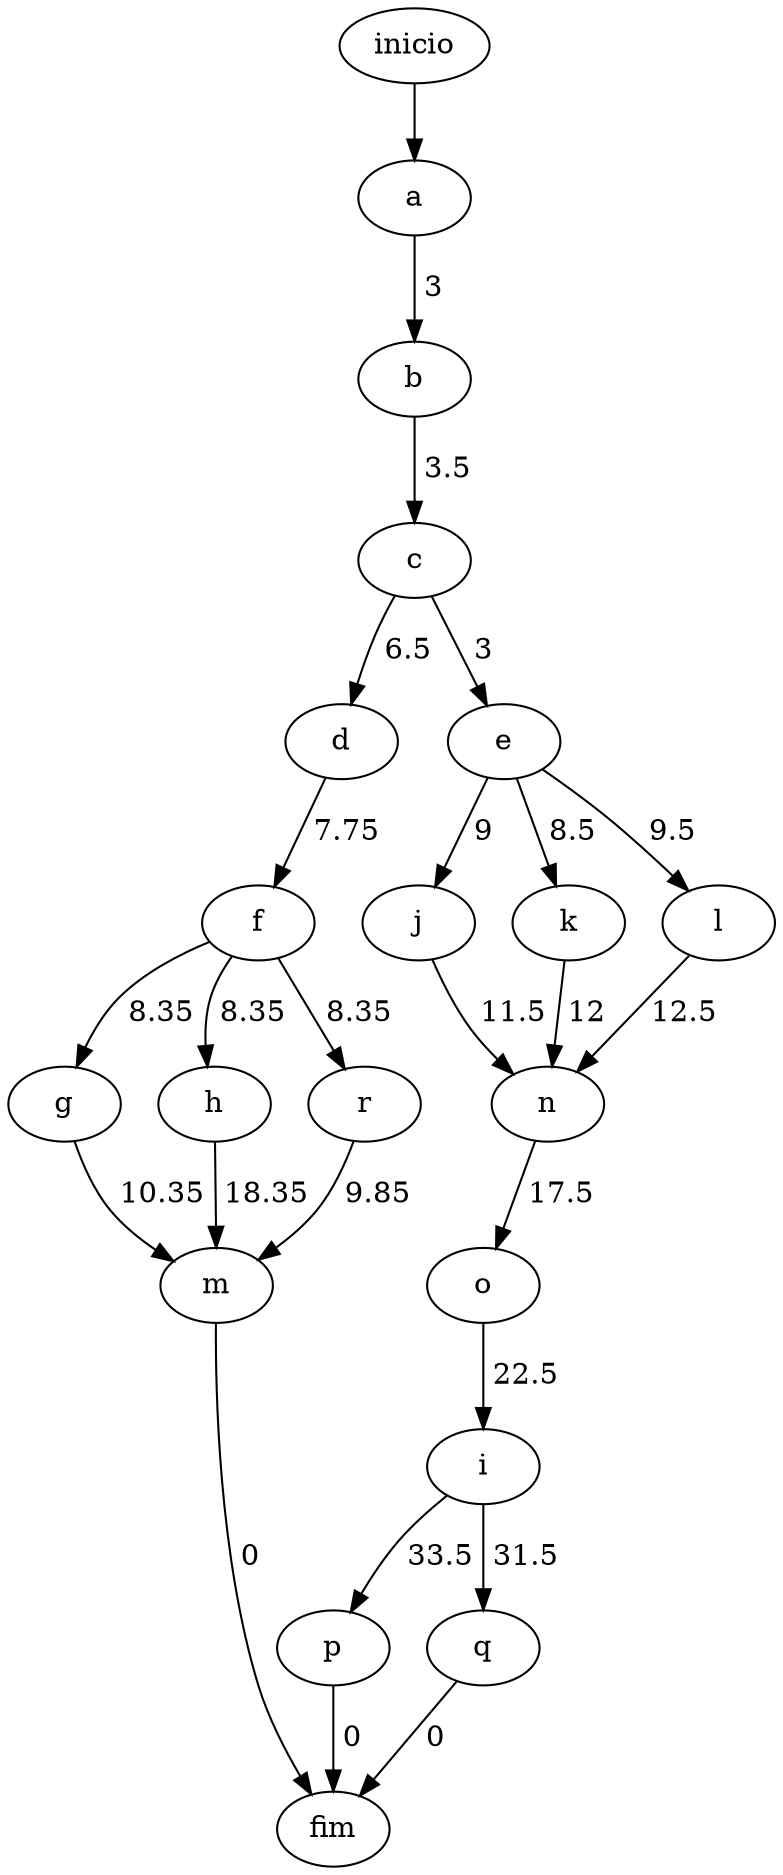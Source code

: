 digraph {
  inicio -> a
	a -> b [label=" 3"]
	b -> c [label=" 3.5"]
	c -> d [label=" 6.5"]
	c -> e [label=" 3"]
	d -> f [label=" 7.75"]
	f -> g [label=" 8.35"]
	f -> h [label=" 8.35"]
	e -> j [label=" 9"]
	e -> k [label=" 8.5"]
	e -> l [label=" 9.5"]
	g -> m [label=" 10.35"]
	k -> n [label=" 12"]
	j -> n [label=" 11.5"]
	l -> n [label=" 12.5"]
	n -> o [label=" 17.5"]
	o -> i [label=" 22.5"]
	i -> p [label=" 33.5"]
	i -> q [label=" 31.5"]
  p -> fim [label=" 0"]
  q -> fim [label=" 0"]
  m -> fim [label=" 0"]
	f -> r [label=" 8.35"]
	h -> m [label=" 18.35"]
	r -> m [label=" 9.85"]
} 